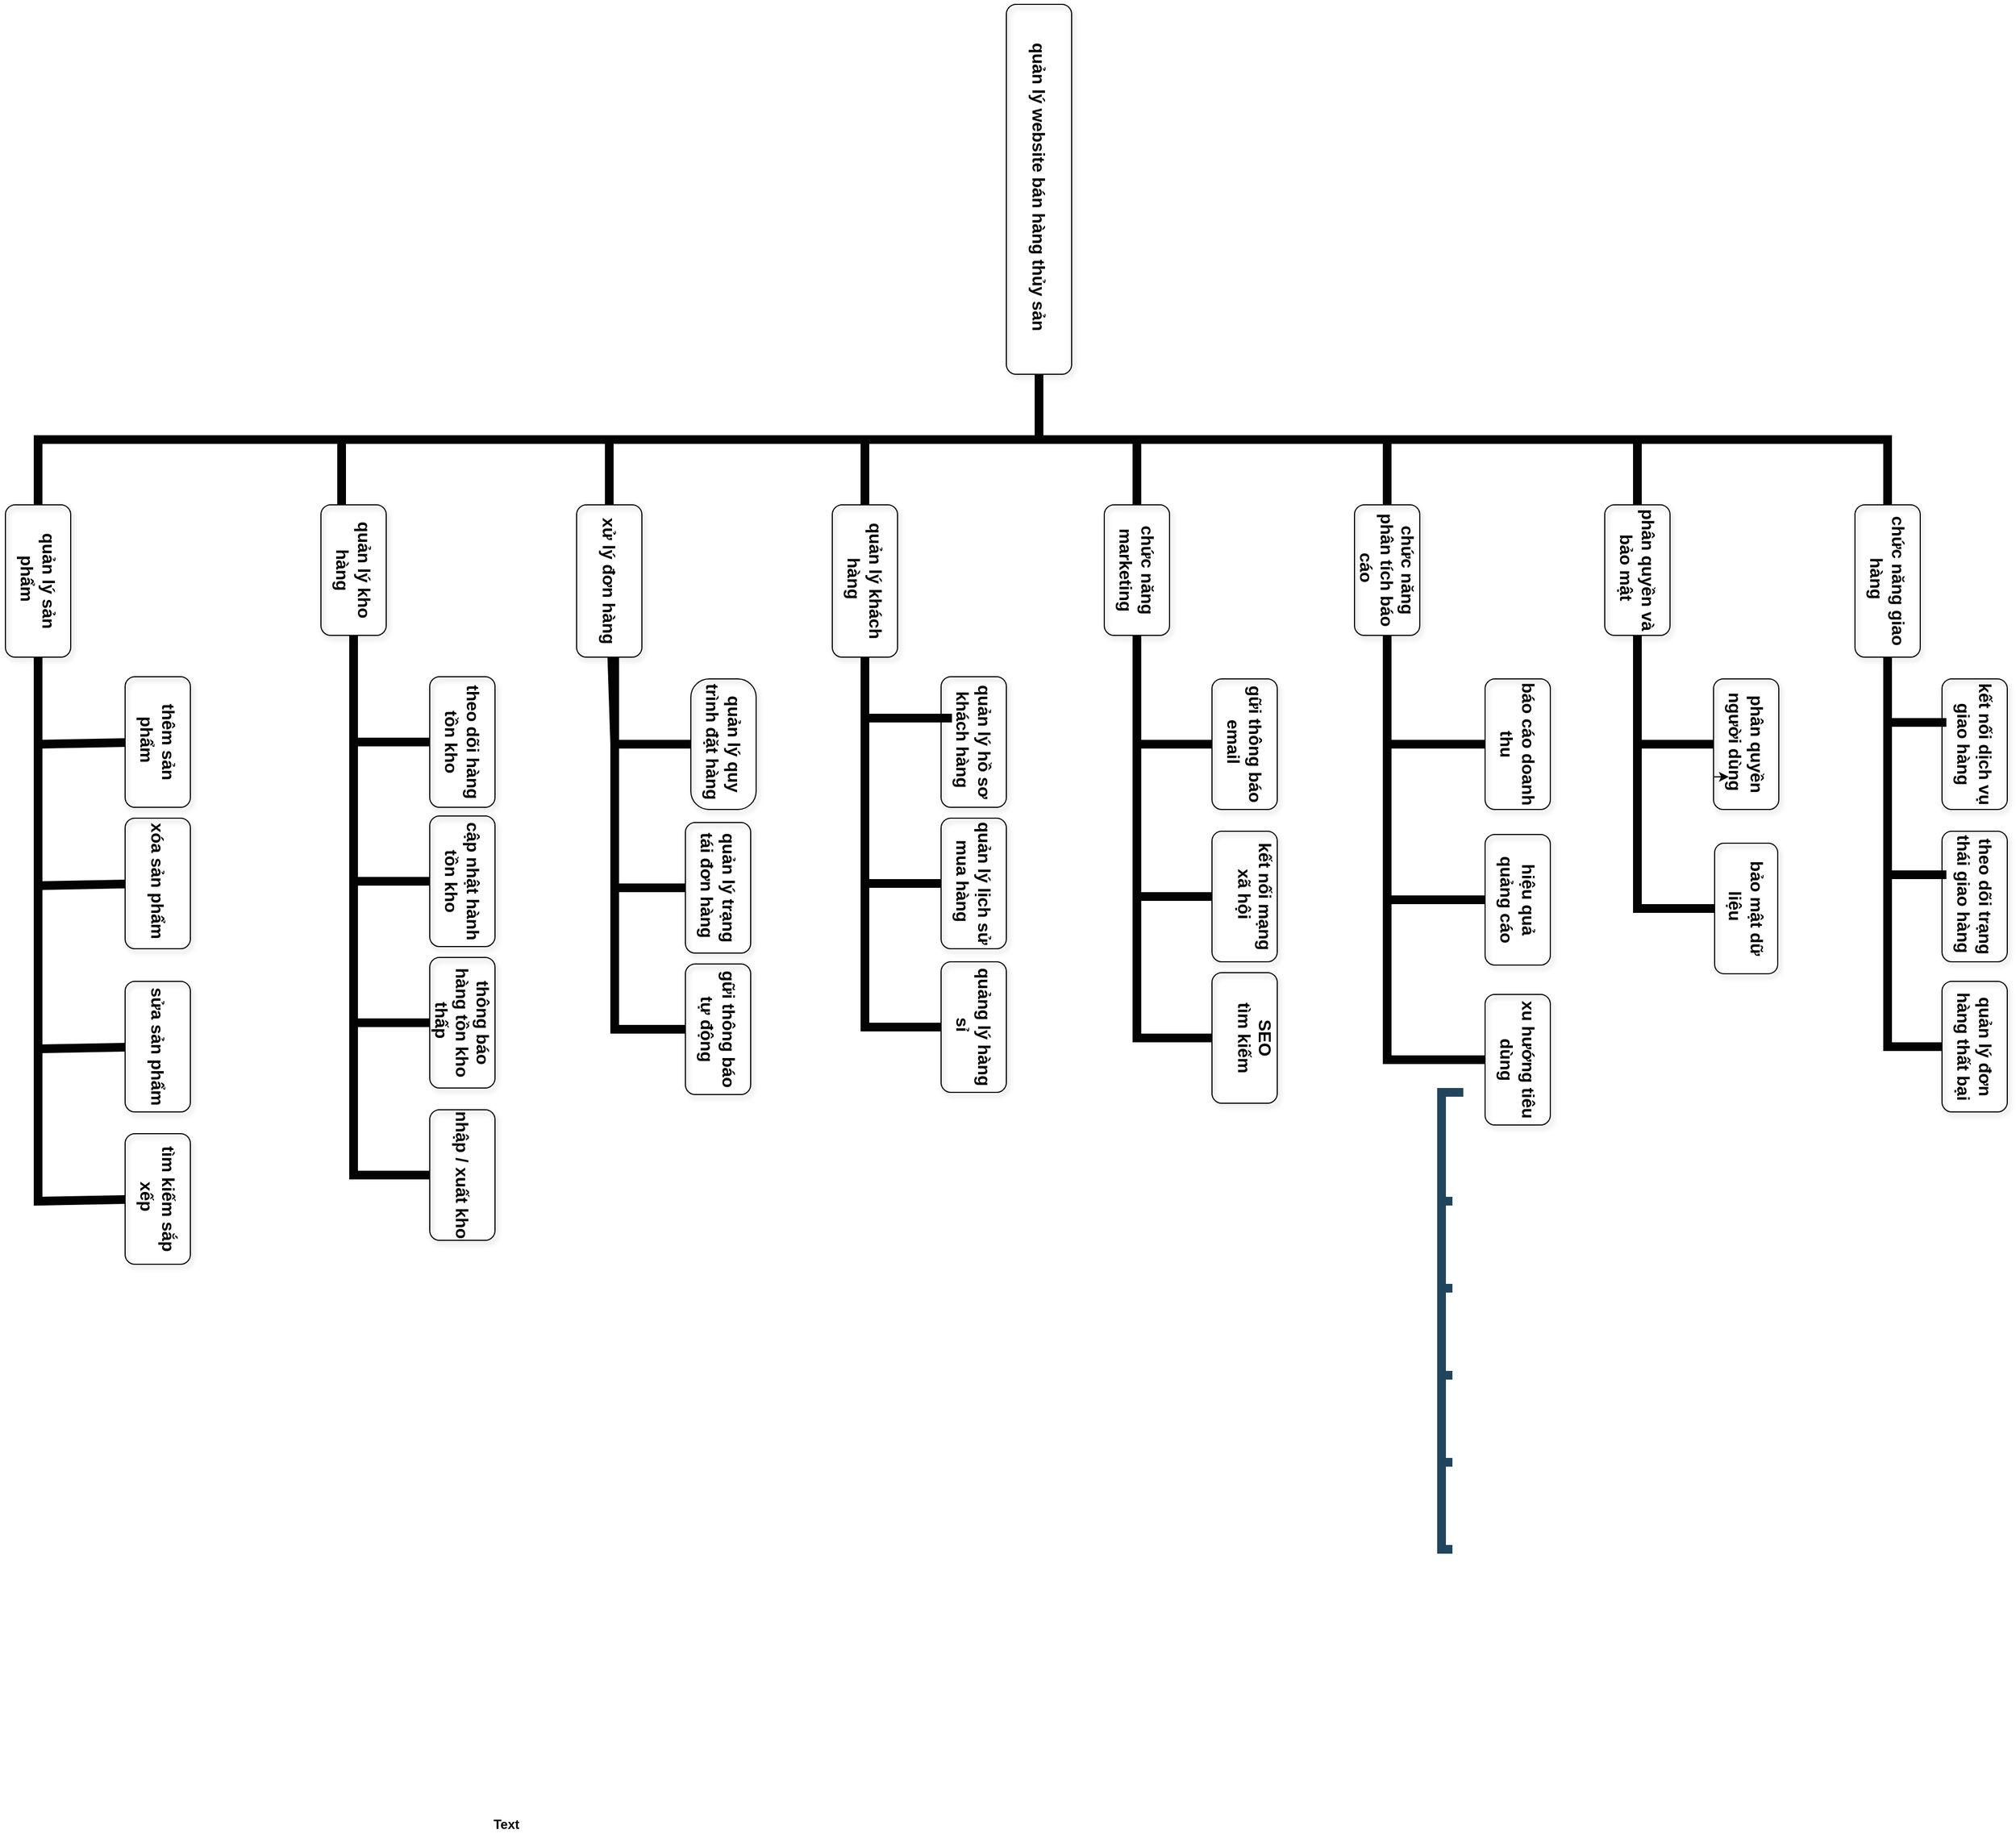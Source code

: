 <mxfile version="24.8.3">
  <diagram name="Page-1" id="64c3da0e-402f-94eb-ee01-a36477274f13">
    <mxGraphModel dx="3464" dy="1837" grid="1" gridSize="10" guides="1" tooltips="1" connect="1" arrows="1" fold="1" page="1" pageScale="1" pageWidth="1169" pageHeight="826" background="none" math="0" shadow="0">
      <root>
        <mxCell id="0" />
        <mxCell id="1" parent="0" />
        <mxCell id="2" value="quản lý website bán hàng thủy sản " style="whiteSpace=wrap;rounded=1;shadow=1;fillColor=none;strokeColor=#030303;fontColor=#030303;fontStyle=1;fontSize=16;rotation=90;" parent="1" vertex="1">
          <mxGeometry x="-120" y="-530" width="340" height="60" as="geometry" />
        </mxCell>
        <mxCell id="118" value="" style="edgeStyle=elbowEdgeStyle;elbow=horizontal;rounded=0;fontColor=#000000;endArrow=none;endFill=0;strokeWidth=8;strokeColor=#23445D;fillColor=#000000;" parent="1" target="45" edge="1">
          <mxGeometry width="100" height="100" relative="1" as="geometry">
            <mxPoint x="440" y="330" as="sourcePoint" />
            <mxPoint x="430.0" y="430" as="targetPoint" />
            <Array as="points">
              <mxPoint x="420" y="380" />
            </Array>
          </mxGeometry>
        </mxCell>
        <mxCell id="119" value="" style="edgeStyle=elbowEdgeStyle;elbow=horizontal;rounded=0;fontColor=#000000;endArrow=none;endFill=0;strokeWidth=8;strokeColor=#23445D;fillColor=#000000;" parent="1" target="46" edge="1">
          <mxGeometry width="100" height="100" relative="1" as="geometry">
            <mxPoint x="440" y="330" as="sourcePoint" />
            <mxPoint x="430.0" y="510" as="targetPoint" />
            <Array as="points">
              <mxPoint x="420" y="420" />
            </Array>
          </mxGeometry>
        </mxCell>
        <mxCell id="120" value="" style="edgeStyle=elbowEdgeStyle;elbow=horizontal;rounded=0;fontColor=#000000;endArrow=none;endFill=0;strokeWidth=8;strokeColor=#23445D;fillColor=#000000;" parent="1" target="49" edge="1">
          <mxGeometry width="100" height="100" relative="1" as="geometry">
            <mxPoint x="440" y="330" as="sourcePoint" />
            <mxPoint x="430" y="750" as="targetPoint" />
            <Array as="points">
              <mxPoint x="420" y="550" />
            </Array>
          </mxGeometry>
        </mxCell>
        <mxCell id="121" value="" style="edgeStyle=elbowEdgeStyle;elbow=horizontal;rounded=0;fontColor=#000000;endArrow=none;endFill=0;strokeWidth=8;strokeColor=#23445D;fillColor=#000000;" parent="1" target="48" edge="1">
          <mxGeometry width="100" height="100" relative="1" as="geometry">
            <mxPoint x="440" y="330" as="sourcePoint" />
            <mxPoint x="430" y="670" as="targetPoint" />
            <Array as="points">
              <mxPoint x="420" y="500" />
            </Array>
          </mxGeometry>
        </mxCell>
        <mxCell id="122" value="" style="edgeStyle=elbowEdgeStyle;elbow=horizontal;rounded=0;fontColor=#000000;endArrow=none;endFill=0;strokeWidth=8;strokeColor=#23445D;fillColor=#000000;" parent="1" target="47" edge="1">
          <mxGeometry width="100" height="100" relative="1" as="geometry">
            <mxPoint x="440" y="330" as="sourcePoint" />
            <mxPoint x="430.0" y="590" as="targetPoint" />
            <Array as="points">
              <mxPoint x="420" y="470" />
            </Array>
          </mxGeometry>
        </mxCell>
        <mxCell id="229" value="" style="edgeStyle=elbowEdgeStyle;elbow=vertical;rounded=0;fontColor=#030303;endArrow=none;endFill=0;strokeWidth=8;strokeColor=#030303;entryX=0;entryY=0.5;entryDx=0;entryDy=0;fillColor=none;exitX=1;exitY=0.5;exitDx=0;exitDy=0;fontStyle=1" parent="1" source="2" target="3" edge="1">
          <mxGeometry width="100" height="100" relative="1" as="geometry">
            <mxPoint x="299" y="-230" as="sourcePoint" />
            <mxPoint x="-876" y="-160.0" as="targetPoint" />
            <Array as="points">
              <mxPoint x="-410" y="-270" />
            </Array>
          </mxGeometry>
        </mxCell>
        <mxCell id="231" value="" style="edgeStyle=elbowEdgeStyle;elbow=vertical;rounded=0;fontColor=#030303;endArrow=none;endFill=0;strokeWidth=8;strokeColor=#030303;fillColor=none;exitX=1;exitY=0.5;exitDx=0;exitDy=0;fontStyle=1" parent="1" source="2" target="6" edge="1">
          <mxGeometry width="100" height="100" relative="1" as="geometry">
            <mxPoint x="20" y="-510" as="sourcePoint" />
            <mxPoint x="-210" y="-270" as="targetPoint" />
            <Array as="points">
              <mxPoint x="-30" y="-270" />
            </Array>
          </mxGeometry>
        </mxCell>
        <mxCell id="3" value="quản lý sản phẩm " style="whiteSpace=wrap;rounded=1;fillColor=none;strokeColor=#030303;shadow=1;fontColor=#030303;fontStyle=1;fontSize=16;rotation=90;" parent="1" vertex="1">
          <mxGeometry x="-940" y="-170.0" width="140" height="60" as="geometry" />
        </mxCell>
        <mxCell id="5" value="chức năng giao hàng " style="whiteSpace=wrap;rounded=1;fillColor=none;strokeColor=#030303;shadow=1;fontColor=#030303;fontStyle=1;fontSize=16;rotation=90;" parent="1" vertex="1">
          <mxGeometry x="760" y="-170.0" width="140" height="60" as="geometry" />
        </mxCell>
        <mxCell id="6" value="quản lý khách hàng " style="whiteSpace=wrap;rounded=1;fillColor=none;strokeColor=#030303;shadow=1;fontColor=#030303;fontStyle=1;fontSize=16;rotation=90;" parent="1" vertex="1">
          <mxGeometry x="-180" y="-170.0" width="140" height="60" as="geometry" />
        </mxCell>
        <mxCell id="23" value="thêm sản phẩm " style="whiteSpace=wrap;rounded=1;fillColor=none;strokeColor=#030303;shadow=1;fontColor=#030303;fontStyle=1;fontSize=16;rotation=90;" parent="1" vertex="1">
          <mxGeometry x="-820" y="-22" width="120" height="60" as="geometry" />
        </mxCell>
        <mxCell id="24" value="xóa sản phẩm " style="whiteSpace=wrap;rounded=1;fillColor=none;strokeColor=#030303;shadow=1;fontColor=#030303;fontStyle=1;fontSize=16;rotation=90;" parent="1" vertex="1">
          <mxGeometry x="-820.0" y="108.0" width="120" height="60" as="geometry" />
        </mxCell>
        <mxCell id="25" value="sửa sản phẩm" style="whiteSpace=wrap;rounded=1;fillColor=none;strokeColor=#030303;shadow=1;fontColor=#030303;fontStyle=1;fontSize=16;rotation=90;" parent="1" vertex="1">
          <mxGeometry x="-820" y="258.0" width="120" height="60" as="geometry" />
        </mxCell>
        <mxCell id="26" value="tìm kiếm sắp xếp " style="whiteSpace=wrap;rounded=1;fillColor=none;strokeColor=#030303;shadow=1;fontColor=#030303;fontStyle=1;fontSize=16;rotation=90;" parent="1" vertex="1">
          <mxGeometry x="-820.0" y="398.0" width="120" height="60" as="geometry" />
        </mxCell>
        <mxCell id="38" value="quản lý kho hàng" style="whiteSpace=wrap;rounded=1;fillColor=none;strokeColor=#030303;shadow=1;fontColor=#030303;fontStyle=1;fontSize=16;rotation=90;" parent="1" vertex="1">
          <mxGeometry x="-640.0" y="-180.0" width="120" height="60" as="geometry" />
        </mxCell>
        <mxCell id="39" value="theo dõi hàng tồn kho" style="whiteSpace=wrap;rounded=1;fillColor=none;strokeColor=#030303;shadow=1;fontColor=#030303;fontStyle=1;fontSize=16;rotation=90;" parent="1" vertex="1">
          <mxGeometry x="-540.0" y="-22.0" width="120" height="60" as="geometry" />
        </mxCell>
        <mxCell id="40" value="cập nhật hành tồn kho" style="whiteSpace=wrap;rounded=1;fillColor=none;strokeColor=#030303;shadow=1;fontColor=#030303;fontStyle=1;fontSize=16;rotation=90;" parent="1" vertex="1">
          <mxGeometry x="-540.0" y="106.0" width="120" height="60" as="geometry" />
        </mxCell>
        <mxCell id="41" value="thông báo hàng tồn kho thấp " style="whiteSpace=wrap;rounded=1;fillColor=none;strokeColor=#030303;shadow=1;fontColor=#030303;fontStyle=1;fontSize=16;rotation=90;" parent="1" vertex="1">
          <mxGeometry x="-540.0" y="236.0" width="120" height="60" as="geometry" />
        </mxCell>
        <mxCell id="42" value="nhập / xuất kho" style="whiteSpace=wrap;rounded=1;fillColor=none;strokeColor=#030303;shadow=1;fontColor=#030303;fontStyle=1;fontSize=16;rotation=90;" parent="1" vertex="1">
          <mxGeometry x="-540" y="376.0" width="120" height="60" as="geometry" />
        </mxCell>
        <mxCell id="50" value="quản lý quy trình đặt hàng " style="whiteSpace=wrap;rounded=1;fillColor=none;strokeColor=#030303;shadow=1;fontColor=#030303;fontStyle=1;arcSize=28;fontSize=16;rotation=90;" parent="1" vertex="1">
          <mxGeometry x="-300.0" y="-20.0" width="120" height="60" as="geometry" />
        </mxCell>
        <mxCell id="51" value="quản lý trạng tái đơn hàng " style="whiteSpace=wrap;rounded=1;fillColor=none;strokeColor=#030303;shadow=1;fontColor=#030303;fontStyle=1;fontSize=16;rotation=90;" parent="1" vertex="1">
          <mxGeometry x="-305.0" y="112.0" width="120" height="60" as="geometry" />
        </mxCell>
        <mxCell id="52" value="gữi thông báo tự động" style="whiteSpace=wrap;rounded=1;fillColor=none;strokeColor=#030303;shadow=1;fontColor=#030303;fontStyle=1;fontSize=16;rotation=90;" parent="1" vertex="1">
          <mxGeometry x="-305.0" y="242.0" width="120" height="60" as="geometry" />
        </mxCell>
        <mxCell id="103" value="" style="edgeStyle=elbowEdgeStyle;elbow=vertical;rounded=0;fontColor=#030303;endArrow=none;endFill=0;strokeWidth=8;strokeColor=#030303;fillColor=none;fontSize=16;exitX=1;exitY=0.5;exitDx=0;exitDy=0;fontStyle=1" parent="1" source="3" edge="1">
          <mxGeometry width="100" height="100" relative="1" as="geometry">
            <mxPoint x="-870" y="-90" as="sourcePoint" />
            <mxPoint x="-870" y="230" as="targetPoint" />
            <Array as="points">
              <mxPoint x="-810" y="-50" />
            </Array>
          </mxGeometry>
        </mxCell>
        <mxCell id="112" value="" style="edgeStyle=elbowEdgeStyle;elbow=horizontal;rounded=0;fontColor=#030303;endArrow=none;endFill=0;strokeWidth=8;strokeColor=#030303;fillColor=none;fontSize=16;fontStyle=1" parent="1" source="38" target="39" edge="1">
          <mxGeometry width="100" height="100" relative="1" as="geometry">
            <mxPoint x="-570" y="-90" as="sourcePoint" />
            <mxPoint x="-610" y="180.0" as="targetPoint" />
            <Array as="points">
              <mxPoint x="-580" y="-38" />
            </Array>
          </mxGeometry>
        </mxCell>
        <mxCell id="113" value="" style="edgeStyle=elbowEdgeStyle;elbow=horizontal;rounded=0;fontColor=#030303;endArrow=none;endFill=0;strokeWidth=8;strokeColor=#030303;fillColor=none;fontSize=16;fontStyle=1" parent="1" source="38" target="42" edge="1">
          <mxGeometry width="100" height="100" relative="1" as="geometry">
            <mxPoint x="-577" y="-88" as="sourcePoint" />
            <mxPoint x="-610.0" y="420.0" as="targetPoint" />
            <Array as="points">
              <mxPoint x="-580" y="50" />
            </Array>
          </mxGeometry>
        </mxCell>
        <mxCell id="114" value="" style="edgeStyle=elbowEdgeStyle;elbow=horizontal;rounded=0;fontColor=#030303;endArrow=none;endFill=0;strokeWidth=8;strokeColor=#030303;fillColor=none;fontSize=16;fontStyle=1" parent="1" source="38" target="41" edge="1">
          <mxGeometry width="100" height="100" relative="1" as="geometry">
            <mxPoint x="-570" y="-88" as="sourcePoint" />
            <mxPoint x="-610.0" y="340.0" as="targetPoint" />
            <Array as="points">
              <mxPoint x="-580" y="40" />
            </Array>
          </mxGeometry>
        </mxCell>
        <mxCell id="123" value="" style="edgeStyle=elbowEdgeStyle;elbow=horizontal;rounded=0;fontColor=#030303;endArrow=none;endFill=0;strokeWidth=8;strokeColor=#030303;fillColor=none;fontSize=16;entryX=0.5;entryY=1;entryDx=0;entryDy=0;fontStyle=1" parent="1" source="4" target="50" edge="1">
          <mxGeometry width="100" height="100" relative="1" as="geometry">
            <mxPoint x="-340" y="-90" as="sourcePoint" />
            <mxPoint x="-320.0" y="40" as="targetPoint" />
            <Array as="points">
              <mxPoint x="-340" y="10" />
            </Array>
          </mxGeometry>
        </mxCell>
        <mxCell id="124" value="" style="edgeStyle=elbowEdgeStyle;elbow=horizontal;rounded=0;fontColor=#030303;endArrow=none;endFill=0;strokeWidth=8;strokeColor=#030303;fillColor=none;entryX=0.5;entryY=1;entryDx=0;entryDy=0;fontSize=16;fontStyle=1" parent="1" target="51" edge="1">
          <mxGeometry width="100" height="100" relative="1" as="geometry">
            <mxPoint x="-340" y="-20.0" as="sourcePoint" />
            <mxPoint x="-245" y="133" as="targetPoint" />
            <Array as="points">
              <mxPoint x="-340" y="160" />
            </Array>
          </mxGeometry>
        </mxCell>
        <mxCell id="127" value="" style="edgeStyle=elbowEdgeStyle;elbow=horizontal;rounded=0;fontColor=#030303;endArrow=none;endFill=0;strokeWidth=8;strokeColor=#030303;fillColor=none;fontSize=16;fontStyle=1" parent="1" target="52" edge="1">
          <mxGeometry width="100" height="100" relative="1" as="geometry">
            <mxPoint x="-340" y="-70" as="sourcePoint" />
            <mxPoint x="-270.0" y="260" as="targetPoint" />
            <Array as="points">
              <mxPoint x="-340" y="150" />
            </Array>
          </mxGeometry>
        </mxCell>
        <mxCell id="140" value="quản lý hồ sơ khách hàng " style="whiteSpace=wrap;rounded=1;fillColor=none;strokeColor=#030303;shadow=1;fontColor=#030303;fontStyle=1;fontSize=16;rotation=90;" parent="1" vertex="1">
          <mxGeometry x="-70.0" y="-22.0" width="120" height="60" as="geometry" />
        </mxCell>
        <mxCell id="141" value="quản lý lịch sử mua hàng " style="whiteSpace=wrap;rounded=1;fillColor=none;strokeColor=#030303;shadow=1;fontColor=#030303;fontStyle=1;fontSize=16;rotation=90;" parent="1" vertex="1">
          <mxGeometry x="-70.0" y="108.0" width="120" height="60" as="geometry" />
        </mxCell>
        <mxCell id="142" value="quảng lý hàng sỉ " style="whiteSpace=wrap;rounded=1;fillColor=none;strokeColor=#030303;shadow=1;fontColor=#030303;fontStyle=1;fontSize=16;rotation=90;" parent="1" vertex="1">
          <mxGeometry x="-70.0" y="240.0" width="120" height="60" as="geometry" />
        </mxCell>
        <mxCell id="150" value="" style="edgeStyle=elbowEdgeStyle;elbow=horizontal;rounded=0;fontColor=#030303;endArrow=none;endFill=0;strokeWidth=8;strokeColor=#030303;fillColor=none;fontSize=16;fontStyle=1" parent="1" edge="1">
          <mxGeometry width="100" height="100" relative="1" as="geometry">
            <mxPoint x="-110" y="-20" as="sourcePoint" />
            <mxPoint x="-30.0" y="-14" as="targetPoint" />
            <Array as="points">
              <mxPoint x="-110" y="70" />
            </Array>
          </mxGeometry>
        </mxCell>
        <mxCell id="151" value="" style="edgeStyle=elbowEdgeStyle;elbow=horizontal;rounded=0;fontColor=#030303;endArrow=none;endFill=0;strokeWidth=8;strokeColor=#030303;fillColor=none;fontSize=16;fontStyle=1" parent="1" target="141" edge="1">
          <mxGeometry width="100" height="100" relative="1" as="geometry">
            <mxPoint x="-110" y="-52" as="sourcePoint" />
            <mxPoint x="-110.0" y="168" as="targetPoint" />
            <Array as="points">
              <mxPoint x="-110" y="48" />
            </Array>
          </mxGeometry>
        </mxCell>
        <mxCell id="154" value="" style="edgeStyle=elbowEdgeStyle;elbow=horizontal;rounded=0;fontColor=#030303;endArrow=none;endFill=0;strokeWidth=8;strokeColor=#030303;fillColor=none;fontSize=16;fontStyle=1" parent="1" target="142" edge="1">
          <mxGeometry width="100" height="100" relative="1" as="geometry">
            <mxPoint x="-110" y="-52" as="sourcePoint" />
            <mxPoint x="-110.0" y="248" as="targetPoint" />
            <Array as="points">
              <mxPoint x="-110" y="128" />
            </Array>
          </mxGeometry>
        </mxCell>
        <mxCell id="156" value="chức năng marketing" style="whiteSpace=wrap;rounded=1;fillColor=none;strokeColor=#030303;shadow=1;fontColor=#030303;fontSize=16;rotation=90;fontStyle=1" parent="1" vertex="1">
          <mxGeometry x="80.0" y="-180.0" width="120" height="60" as="geometry" />
        </mxCell>
        <mxCell id="162" value="gữi thông báo email " style="whiteSpace=wrap;rounded=1;fillColor=none;strokeColor=#030303;shadow=1;fontColor=#030303;fontStyle=1;fontSize=16;rotation=90;" parent="1" vertex="1">
          <mxGeometry x="179.0" y="-20.0" width="120" height="60" as="geometry" />
        </mxCell>
        <mxCell id="163" value="kết nối mạng xã hội &#xa;" style="whiteSpace=wrap;rounded=1;fillColor=none;strokeColor=#030303;shadow=1;fontColor=#030303;fontStyle=1;fontSize=16;rotation=90;" parent="1" vertex="1">
          <mxGeometry x="179.0" y="120.0" width="120" height="60" as="geometry" />
        </mxCell>
        <mxCell id="164" value="SEO&#xa; tìm kiếm &#xa;" style="whiteSpace=wrap;rounded=1;fillColor=none;strokeColor=#030303;shadow=1;fontColor=#030303;fontStyle=1;fontSize=16;rotation=90;" parent="1" vertex="1">
          <mxGeometry x="179.0" y="250.0" width="120" height="60" as="geometry" />
        </mxCell>
        <mxCell id="172" value="" style="edgeStyle=elbowEdgeStyle;elbow=horizontal;rounded=0;fontColor=#030303;endArrow=none;endFill=0;strokeWidth=8;strokeColor=#030303;fillColor=none;fontSize=16;fontStyle=1" parent="1" source="156" target="162" edge="1">
          <mxGeometry width="100" height="100" relative="1" as="geometry">
            <mxPoint x="130" y="20.0" as="sourcePoint" />
            <mxPoint x="140.0" y="120.0" as="targetPoint" />
            <Array as="points">
              <mxPoint x="140" y="10" />
            </Array>
          </mxGeometry>
        </mxCell>
        <mxCell id="173" value="" style="edgeStyle=elbowEdgeStyle;elbow=horizontal;rounded=0;fontColor=#030303;endArrow=none;endFill=0;strokeWidth=8;strokeColor=#030303;fillColor=none;fontSize=16;fontStyle=1" parent="1" source="156" target="163" edge="1">
          <mxGeometry width="100" height="100" relative="1" as="geometry">
            <mxPoint x="140" y="20.0" as="sourcePoint" />
            <mxPoint x="140.0" y="200.0" as="targetPoint" />
            <Array as="points">
              <mxPoint x="140" y="70" />
            </Array>
          </mxGeometry>
        </mxCell>
        <mxCell id="176" value="" style="edgeStyle=elbowEdgeStyle;elbow=horizontal;rounded=0;fontColor=#030303;endArrow=none;endFill=0;strokeWidth=8;strokeColor=#030303;fillColor=none;fontSize=16;fontStyle=1" parent="1" source="156" target="164" edge="1">
          <mxGeometry width="100" height="100" relative="1" as="geometry">
            <mxPoint x="140" y="20.0" as="sourcePoint" />
            <mxPoint x="140.0" y="280.0" as="targetPoint" />
            <Array as="points">
              <mxPoint x="140" y="140" />
            </Array>
          </mxGeometry>
        </mxCell>
        <mxCell id="178" value="chức năng phân tích báo cáo " style="whiteSpace=wrap;rounded=1;fillColor=none;strokeColor=#030303;shadow=1;fontColor=#030303;fontSize=16;rotation=90;fontStyle=1" parent="1" vertex="1">
          <mxGeometry x="310.0" y="-180.0" width="120" height="60" as="geometry" />
        </mxCell>
        <mxCell id="184" value="báo cáo doanh thu" style="whiteSpace=wrap;rounded=1;fillColor=none;strokeColor=#030303;shadow=1;fontColor=#030303;fontStyle=1;fontSize=16;rotation=90;" parent="1" vertex="1">
          <mxGeometry x="430.0" y="-20.0" width="120" height="60" as="geometry" />
        </mxCell>
        <mxCell id="186" value="hiệu quả quảng cáo" style="whiteSpace=wrap;rounded=1;fillColor=none;strokeColor=#030303;shadow=1;fontColor=#030303;fontStyle=1;fontSize=16;rotation=90;" parent="1" vertex="1">
          <mxGeometry x="430.0" y="123.0" width="120" height="60" as="geometry" />
        </mxCell>
        <mxCell id="187" value="xu hướng tiêu dùng" style="whiteSpace=wrap;rounded=1;fillColor=none;strokeColor=#030303;shadow=1;fontColor=#030303;fontStyle=1;fontSize=16;rotation=90;" parent="1" vertex="1">
          <mxGeometry x="430.0" y="270.0" width="120" height="60" as="geometry" />
        </mxCell>
        <mxCell id="194" value="" style="edgeStyle=elbowEdgeStyle;elbow=horizontal;rounded=0;fontColor=#030303;endArrow=none;endFill=0;strokeWidth=8;strokeColor=#030303;fillColor=none;fontSize=16;fontStyle=1" parent="1" source="178" target="184" edge="1">
          <mxGeometry width="100" height="100" relative="1" as="geometry">
            <mxPoint x="850" y="2.274e-13" as="sourcePoint" />
            <mxPoint x="860.0" y="100.0" as="targetPoint" />
            <Array as="points">
              <mxPoint x="370" y="-30" />
            </Array>
          </mxGeometry>
        </mxCell>
        <mxCell id="197" value="" style="edgeStyle=elbowEdgeStyle;elbow=horizontal;rounded=0;fontColor=#030303;endArrow=none;endFill=0;strokeWidth=8;strokeColor=#030303;fillColor=none;fontSize=16;fontStyle=1" parent="1" source="178" target="187" edge="1">
          <mxGeometry width="100" height="100" relative="1" as="geometry">
            <mxPoint x="860" y="-2.274e-13" as="sourcePoint" />
            <mxPoint x="860" y="340.0" as="targetPoint" />
            <Array as="points">
              <mxPoint x="370" y="60" />
            </Array>
          </mxGeometry>
        </mxCell>
        <mxCell id="198" value="" style="edgeStyle=elbowEdgeStyle;elbow=horizontal;rounded=0;fontColor=#030303;endArrow=none;endFill=0;strokeWidth=8;strokeColor=#030303;fillColor=none;fontSize=16;fontStyle=1" parent="1" source="178" target="186" edge="1">
          <mxGeometry width="100" height="100" relative="1" as="geometry">
            <mxPoint x="860" y="-2.274e-13" as="sourcePoint" />
            <mxPoint x="860.0" y="260.0" as="targetPoint" />
            <Array as="points">
              <mxPoint x="370" y="-20" />
            </Array>
          </mxGeometry>
        </mxCell>
        <mxCell id="199" value="phân quyền và bảo mật " style="whiteSpace=wrap;rounded=1;fillColor=none;strokeColor=#030303;shadow=1;fontColor=#030303;fontSize=16;rotation=90;fontStyle=1" parent="1" vertex="1">
          <mxGeometry x="540.0" y="-180.0" width="120" height="60" as="geometry" />
        </mxCell>
        <mxCell id="200" value="kết nối dịch vụ giao hàng" style="whiteSpace=wrap;rounded=1;fillColor=none;strokeColor=#030303;shadow=1;fontColor=#030303;fontSize=16;rotation=90;fontStyle=1" parent="1" vertex="1">
          <mxGeometry x="850" y="-20.0" width="120" height="60" as="geometry" />
        </mxCell>
        <mxCell id="201" value="phân quyền người dùng " style="whiteSpace=wrap;rounded=1;fillColor=none;strokeColor=#030303;shadow=1;fontColor=#030303;fontStyle=1;fontSize=16;rotation=90;" parent="1" vertex="1">
          <mxGeometry x="640.0" y="-20.0" width="120" height="60" as="geometry" />
        </mxCell>
        <mxCell id="202" value="bảo mật dữ liệu " style="whiteSpace=wrap;rounded=1;fillColor=none;strokeColor=#030303;shadow=1;fontColor=#030303;fontStyle=1;fontSize=16;rotation=90;" parent="1" vertex="1">
          <mxGeometry x="640" y="132" width="120" height="58" as="geometry" />
        </mxCell>
        <mxCell id="206" value="theo dõi trạng thái giao hàng " style="whiteSpace=wrap;rounded=1;fillColor=none;strokeColor=#030303;shadow=1;fontColor=#030303;fontStyle=1;fontSize=16;rotation=90;" parent="1" vertex="1">
          <mxGeometry x="850.0" y="120.0" width="120" height="60" as="geometry" />
        </mxCell>
        <mxCell id="207" value="quản lý đơn hàng thất bại" style="whiteSpace=wrap;rounded=1;fillColor=none;strokeColor=#030303;shadow=1;fontColor=#030303;fontStyle=1;fontSize=16;rotation=90;" parent="1" vertex="1">
          <mxGeometry x="850.0" y="258.0" width="120" height="60" as="geometry" />
        </mxCell>
        <mxCell id="211" value="" style="edgeStyle=elbowEdgeStyle;elbow=horizontal;rounded=0;fontColor=#030303;endArrow=none;endFill=0;strokeWidth=8;strokeColor=#030303;fillColor=none;fontSize=16;fontStyle=1" parent="1" source="199" target="201" edge="1">
          <mxGeometry width="100" height="100" relative="1" as="geometry">
            <mxPoint x="940" y="-6.0" as="sourcePoint" />
            <mxPoint x="950.0" y="94.0" as="targetPoint" />
            <Array as="points">
              <mxPoint x="600" y="-46" />
            </Array>
          </mxGeometry>
        </mxCell>
        <mxCell id="212" value="" style="edgeStyle=elbowEdgeStyle;elbow=horizontal;rounded=0;fontColor=#030303;endArrow=none;endFill=0;strokeWidth=8;strokeColor=#030303;fillColor=none;fontSize=16;fontStyle=1" parent="1" source="199" target="202" edge="1">
          <mxGeometry width="100" height="100" relative="1" as="geometry">
            <mxPoint x="950" y="-6.0" as="sourcePoint" />
            <mxPoint x="950.0" y="174.0" as="targetPoint" />
            <Array as="points">
              <mxPoint x="600" y="-36" />
            </Array>
          </mxGeometry>
        </mxCell>
        <mxCell id="216" value="" style="edgeStyle=elbowEdgeStyle;elbow=horizontal;rounded=0;fontColor=#030303;endArrow=none;endFill=0;strokeWidth=8;strokeColor=#030303;fillColor=none;fontSize=16;fontStyle=1" parent="1" edge="1">
          <mxGeometry width="100" height="100" relative="1" as="geometry">
            <mxPoint x="884" y="-10.0" as="sourcePoint" />
            <mxPoint x="884.0" y="130.0" as="targetPoint" />
            <Array as="points">
              <mxPoint x="830" y="60" />
            </Array>
          </mxGeometry>
        </mxCell>
        <mxCell id="217" value="" style="edgeStyle=elbowEdgeStyle;elbow=horizontal;rounded=0;fontColor=#030303;endArrow=none;endFill=0;strokeWidth=8;strokeColor=#030303;fillColor=none;fontSize=16;exitX=1;exitY=0.5;exitDx=0;exitDy=0;entryX=0.5;entryY=1;entryDx=0;entryDy=0;fontStyle=1" parent="1" source="5" target="207" edge="1">
          <mxGeometry width="100" height="100" relative="1" as="geometry">
            <mxPoint x="880" y="82.0" as="sourcePoint" />
            <mxPoint x="877.05" y="300" as="targetPoint" />
            <Array as="points">
              <mxPoint x="830" y="230" />
            </Array>
          </mxGeometry>
        </mxCell>
        <mxCell id="222" value="" style="edgeStyle=elbowEdgeStyle;elbow=vertical;rounded=0;fontColor=#030303;endArrow=none;endFill=0;strokeWidth=8;strokeColor=#030303;fillColor=none;fontSize=16;fontStyle=1" parent="1" edge="1">
          <mxGeometry width="100" height="100" relative="1" as="geometry">
            <mxPoint x="-110" y="-70" as="sourcePoint" />
            <mxPoint x="-110" y="-12" as="targetPoint" />
            <Array as="points">
              <mxPoint x="-110" y="-40" />
            </Array>
          </mxGeometry>
        </mxCell>
        <mxCell id="227" value="" style="edgeStyle=elbowEdgeStyle;elbow=vertical;rounded=0;fontColor=#030303;endArrow=none;endFill=0;strokeWidth=8;strokeColor=#030303;fillColor=none;entryX=0;entryY=0.5;entryDx=0;entryDy=0;fontSize=16;exitX=1;exitY=0.5;exitDx=0;exitDy=0;fontStyle=1" parent="1" source="2" target="199" edge="1">
          <mxGeometry width="100" height="100" relative="1" as="geometry">
            <mxPoint x="20" y="-230" as="sourcePoint" />
            <mxPoint x="630" y="-156.0" as="targetPoint" />
            <Array as="points">
              <mxPoint x="350" y="-270" />
              <mxPoint x="690" y="-190" />
            </Array>
          </mxGeometry>
        </mxCell>
        <mxCell id="232" value="" style="edgeStyle=elbowEdgeStyle;elbow=vertical;rounded=0;fontColor=#030303;endArrow=none;endFill=0;strokeWidth=8;strokeColor=#030303;fillColor=none;exitX=1;exitY=0.5;exitDx=0;exitDy=0;entryX=0;entryY=0.5;entryDx=0;entryDy=0;fontSize=16;fontStyle=1" parent="1" source="2" target="156" edge="1">
          <mxGeometry width="100" height="100" relative="1" as="geometry">
            <mxPoint x="20" y="-231.8" as="sourcePoint" />
            <mxPoint x="138.5" y="-150.0" as="targetPoint" />
            <Array as="points">
              <mxPoint x="110" y="-270" />
            </Array>
          </mxGeometry>
        </mxCell>
        <mxCell id="233" value="" style="edgeStyle=elbowEdgeStyle;elbow=vertical;rounded=0;fontColor=#030303;endArrow=none;endFill=0;strokeWidth=8;strokeColor=#030303;fillColor=none;entryX=0;entryY=0.5;entryDx=0;entryDy=0;fontSize=16;exitX=1;exitY=0.5;exitDx=0;exitDy=0;fontStyle=1" parent="1" source="2" target="178" edge="1">
          <mxGeometry width="100" height="100" relative="1" as="geometry">
            <mxPoint x="20" y="-230" as="sourcePoint" />
            <mxPoint x="384.04" y="-149.28" as="targetPoint" />
            <Array as="points">
              <mxPoint x="220" y="-270" />
            </Array>
          </mxGeometry>
        </mxCell>
        <mxCell id="234" value="" style="edgeStyle=elbowEdgeStyle;elbow=vertical;rounded=0;fontColor=#030303;endArrow=none;endFill=0;strokeWidth=8;strokeColor=#030303;fillColor=none;exitX=1;exitY=0.5;exitDx=0;exitDy=0;fontSize=16;fontStyle=1" parent="1" source="2" edge="1">
          <mxGeometry width="100" height="100" relative="1" as="geometry">
            <mxPoint x="20.0" y="-230" as="sourcePoint" />
            <mxPoint x="830" y="-210" as="targetPoint" />
            <Array as="points">
              <mxPoint x="460" y="-270" />
            </Array>
          </mxGeometry>
        </mxCell>
        <mxCell id="-vjzCXLaoHAbI3B1IHuT-237" value="" style="edgeStyle=elbowEdgeStyle;elbow=vertical;rounded=0;fontColor=#030303;endArrow=none;endFill=0;strokeWidth=8;strokeColor=#030303;fillColor=none;fontSize=16;fontStyle=1" edge="1" parent="1" source="23">
          <mxGeometry width="100" height="100" relative="1" as="geometry">
            <mxPoint x="-860" y="-80" as="sourcePoint" />
            <mxPoint x="-870" y="-40" as="targetPoint" />
            <Array as="points">
              <mxPoint x="-830" y="10" />
            </Array>
          </mxGeometry>
        </mxCell>
        <mxCell id="-vjzCXLaoHAbI3B1IHuT-238" value="" style="edgeStyle=elbowEdgeStyle;elbow=vertical;rounded=0;fontColor=#030303;endArrow=none;endFill=0;strokeWidth=8;strokeColor=#030303;fillColor=none;fontSize=16;fontStyle=1" edge="1" parent="1" source="24">
          <mxGeometry width="100" height="100" relative="1" as="geometry">
            <mxPoint x="-790" y="-30" as="sourcePoint" />
            <mxPoint x="-870" y="60" as="targetPoint" />
            <Array as="points">
              <mxPoint x="-870" y="140" />
            </Array>
          </mxGeometry>
        </mxCell>
        <mxCell id="-vjzCXLaoHAbI3B1IHuT-239" value="" style="edgeStyle=elbowEdgeStyle;elbow=vertical;rounded=0;fontColor=#030303;endArrow=none;endFill=0;strokeWidth=8;strokeColor=#030303;fillColor=none;fontSize=16;fontStyle=1" edge="1" parent="1" source="25">
          <mxGeometry width="100" height="100" relative="1" as="geometry">
            <mxPoint x="-780" y="63" as="sourcePoint" />
            <mxPoint x="-870" y="160" as="targetPoint" />
            <Array as="points">
              <mxPoint x="-830" y="290" />
              <mxPoint x="-820" y="150" />
            </Array>
          </mxGeometry>
        </mxCell>
        <mxCell id="-vjzCXLaoHAbI3B1IHuT-240" value="" style="edgeStyle=elbowEdgeStyle;elbow=vertical;rounded=0;fontColor=#030303;endArrow=none;endFill=0;strokeWidth=8;strokeColor=#030303;fillColor=none;fontSize=16;fontStyle=1" edge="1" parent="1" source="26">
          <mxGeometry width="100" height="100" relative="1" as="geometry">
            <mxPoint x="-720" y="440" as="sourcePoint" />
            <mxPoint x="-870" y="200" as="targetPoint" />
            <Array as="points">
              <mxPoint x="-840" y="430" />
              <mxPoint x="-810" y="370" />
            </Array>
          </mxGeometry>
        </mxCell>
        <mxCell id="-vjzCXLaoHAbI3B1IHuT-250" value="" style="edgeStyle=elbowEdgeStyle;elbow=vertical;rounded=0;fontColor=#030303;endArrow=none;endFill=0;strokeWidth=8;strokeColor=#030303;fillColor=none;exitX=1;exitY=0.5;exitDx=0;exitDy=0;entryX=0;entryY=0.5;entryDx=0;entryDy=0;fontStyle=1" edge="1" parent="1" source="2">
          <mxGeometry width="100" height="100" relative="1" as="geometry">
            <mxPoint x="19" y="-477" as="sourcePoint" />
            <mxPoint x="-591.0" y="-210" as="targetPoint" />
            <Array as="points">
              <mxPoint x="-291" y="-270" />
            </Array>
          </mxGeometry>
        </mxCell>
        <mxCell id="-vjzCXLaoHAbI3B1IHuT-251" value="" style="edgeStyle=elbowEdgeStyle;elbow=vertical;rounded=0;fontColor=#030303;endArrow=none;endFill=0;strokeWidth=8;strokeColor=#030303;fillColor=none;fontSize=16;exitX=1;exitY=0.5;exitDx=0;exitDy=0;fontStyle=1" edge="1" parent="1" source="2" target="4">
          <mxGeometry width="100" height="100" relative="1" as="geometry">
            <mxPoint x="50" y="-330" as="sourcePoint" />
            <mxPoint x="-330.0" y="-150.0" as="targetPoint" />
            <Array as="points">
              <mxPoint x="-140" y="-270" />
            </Array>
          </mxGeometry>
        </mxCell>
        <mxCell id="4" value="xử lý đơn hàng" style="whiteSpace=wrap;rounded=1;fillColor=none;strokeColor=#030303;shadow=1;fontColor=#030303;fontStyle=1;fontSize=16;rotation=90;" parent="1" vertex="1">
          <mxGeometry x="-415" y="-170.0" width="140" height="60" as="geometry" />
        </mxCell>
        <mxCell id="-vjzCXLaoHAbI3B1IHuT-252" value="" style="edgeStyle=elbowEdgeStyle;elbow=horizontal;rounded=0;fontColor=#030303;endArrow=none;endFill=0;strokeWidth=8;strokeColor=#030303;fillColor=none;fontSize=16;entryX=0.5;entryY=1;entryDx=0;entryDy=0;exitX=1;exitY=0.5;exitDx=0;exitDy=0;fontStyle=1" edge="1" parent="1" source="38" target="40">
          <mxGeometry width="100" height="100" relative="1" as="geometry">
            <mxPoint x="-570" y="-80" as="sourcePoint" />
            <mxPoint x="-500" y="-50" as="targetPoint" />
            <Array as="points">
              <mxPoint x="-580" />
            </Array>
          </mxGeometry>
        </mxCell>
        <mxCell id="-vjzCXLaoHAbI3B1IHuT-253" style="edgeStyle=orthogonalEdgeStyle;rounded=0;orthogonalLoop=1;jettySize=auto;html=1;exitX=0.75;exitY=1;exitDx=0;exitDy=0;entryX=0.747;entryY=0.767;entryDx=0;entryDy=0;entryPerimeter=0;fillColor=none;strokeColor=#030303;fontColor=#030303;fontStyle=1" edge="1" parent="1" source="201" target="201">
          <mxGeometry relative="1" as="geometry" />
        </mxCell>
        <mxCell id="-vjzCXLaoHAbI3B1IHuT-256" value="Text" style="text;html=1;align=center;verticalAlign=middle;resizable=0;points=[];autosize=1;strokeColor=none;fillColor=none;fontStyle=1" vertex="1" parent="1">
          <mxGeometry x="-465" y="988" width="50" height="30" as="geometry" />
        </mxCell>
      </root>
    </mxGraphModel>
  </diagram>
</mxfile>

